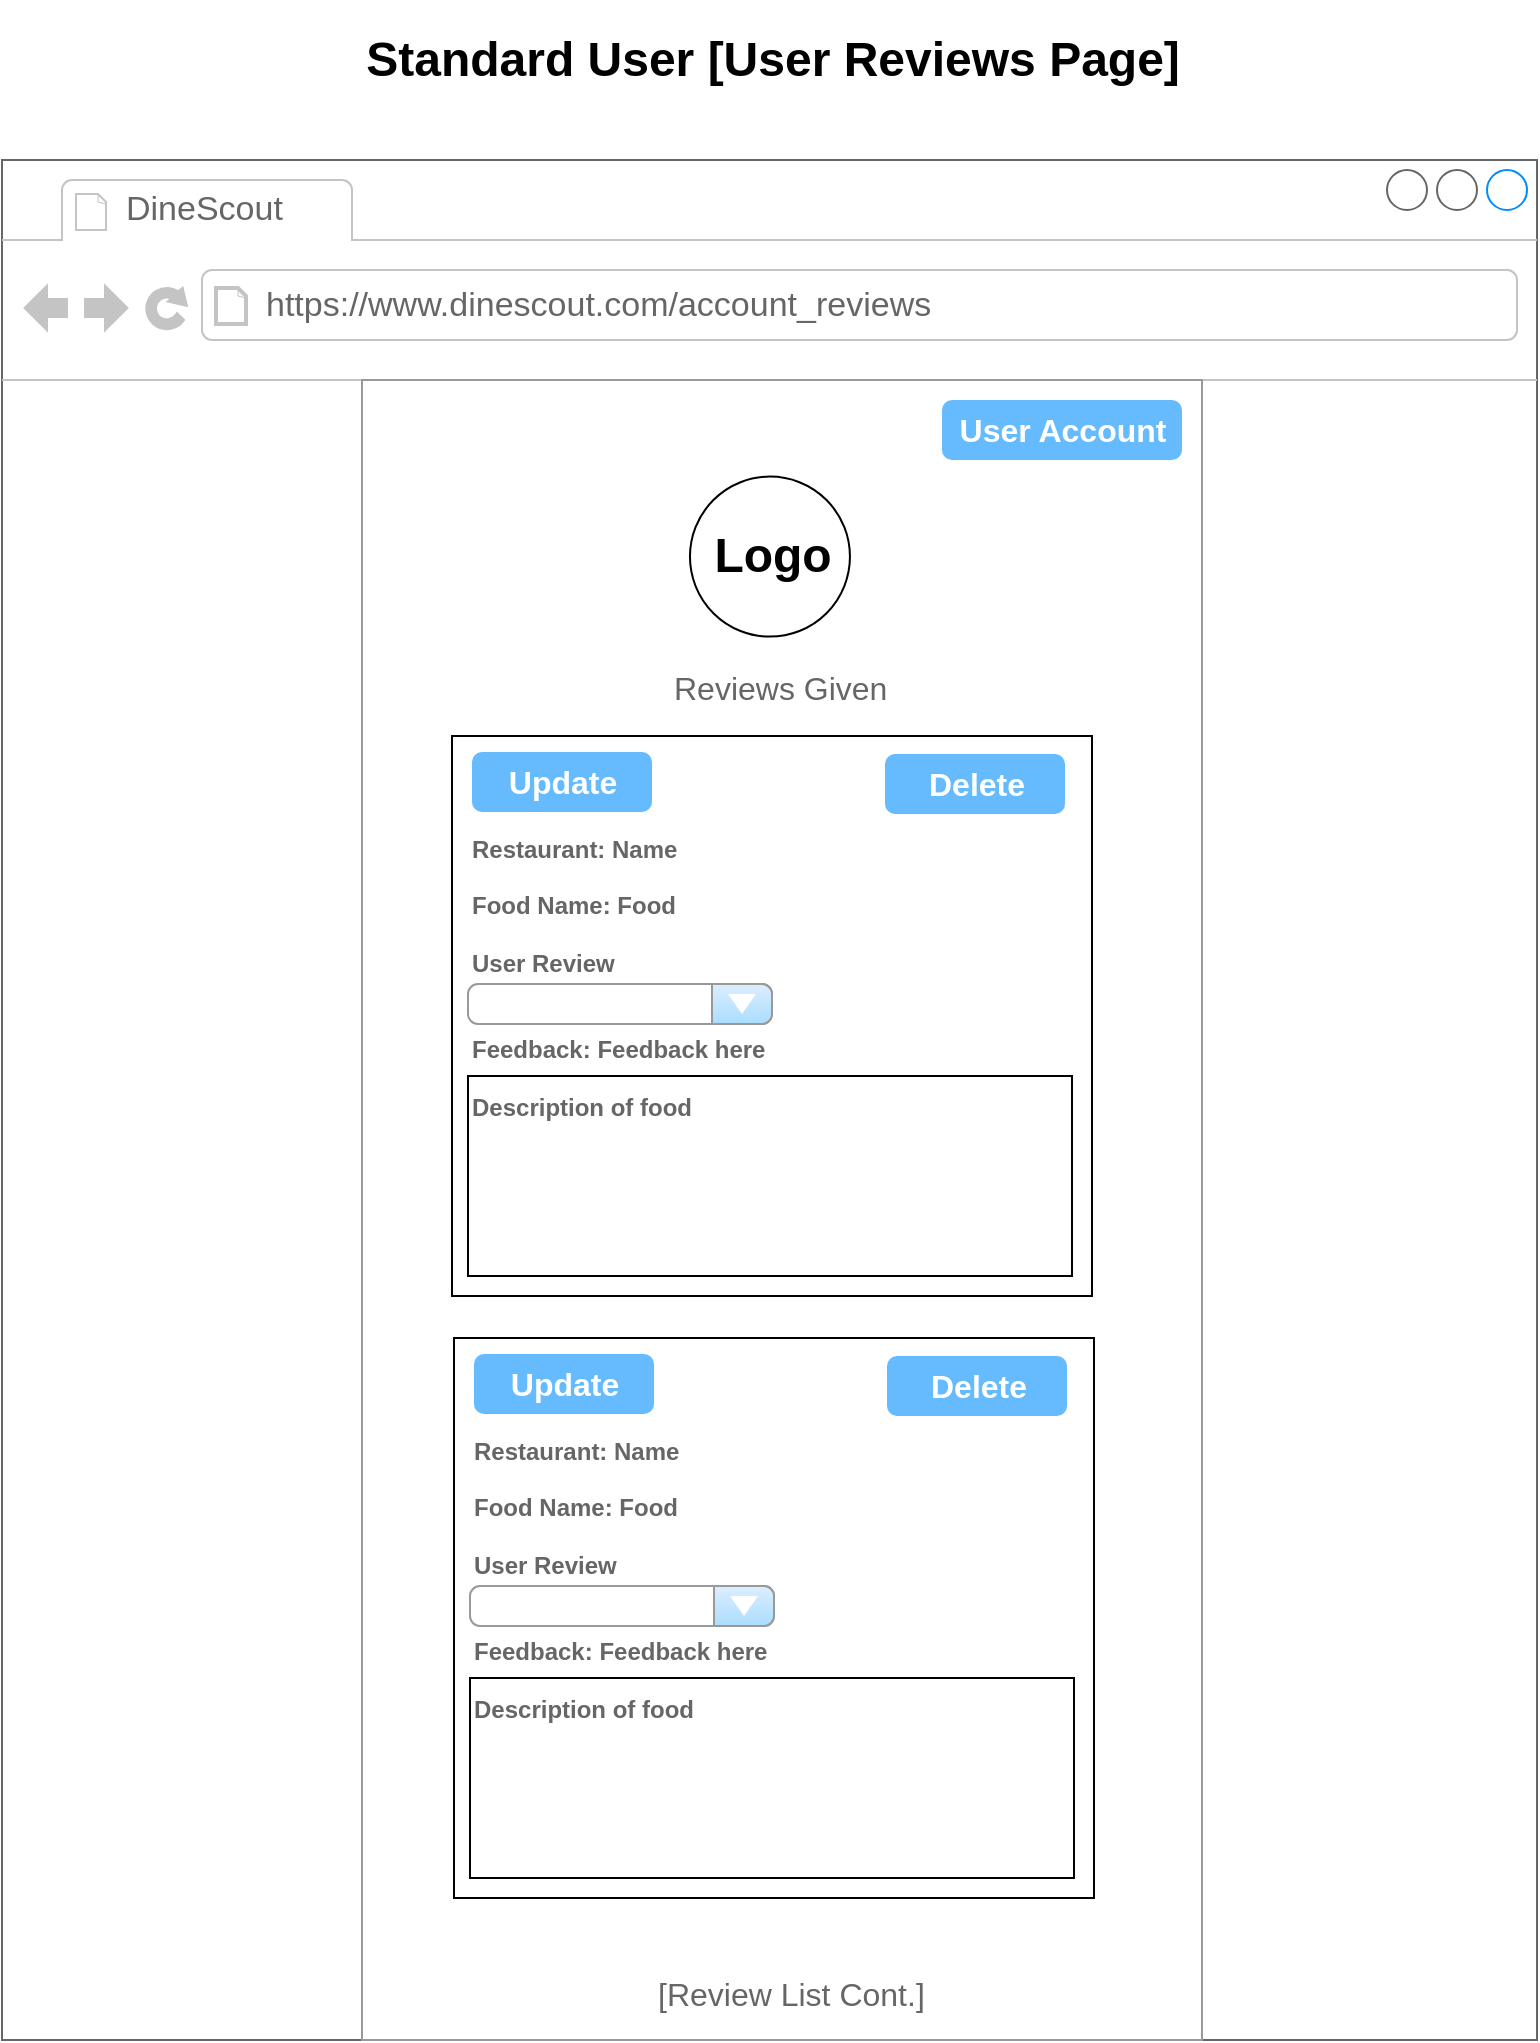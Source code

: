 <mxfile version="24.8.0">
  <diagram name="Page-1" id="Zw5u4bMhJKO7h0vYH44y">
    <mxGraphModel dx="1498" dy="1097" grid="1" gridSize="10" guides="1" tooltips="1" connect="1" arrows="1" fold="1" page="1" pageScale="1" pageWidth="850" pageHeight="1100" math="0" shadow="0">
      <root>
        <mxCell id="0" />
        <mxCell id="1" parent="0" />
        <mxCell id="VHOIvTcwcLYEo2GDgytV-1" value="" style="strokeWidth=1;shadow=0;dashed=0;align=center;html=1;shape=mxgraph.mockup.containers.browserWindow;rSize=0;strokeColor=#666666;strokeColor2=#008cff;strokeColor3=#c4c4c4;mainText=,;recursiveResize=0;" vertex="1" parent="1">
          <mxGeometry x="40" y="120" width="767.5" height="940" as="geometry" />
        </mxCell>
        <mxCell id="VHOIvTcwcLYEo2GDgytV-2" value="DineScout" style="strokeWidth=1;shadow=0;dashed=0;align=center;html=1;shape=mxgraph.mockup.containers.anchor;fontSize=17;fontColor=#666666;align=left;whiteSpace=wrap;" vertex="1" parent="VHOIvTcwcLYEo2GDgytV-1">
          <mxGeometry x="60" y="12" width="110" height="26" as="geometry" />
        </mxCell>
        <mxCell id="VHOIvTcwcLYEo2GDgytV-3" value="https://www.dinescout.com/account_reviews" style="strokeWidth=1;shadow=0;dashed=0;align=center;html=1;shape=mxgraph.mockup.containers.anchor;rSize=0;fontSize=17;fontColor=#666666;align=left;" vertex="1" parent="VHOIvTcwcLYEo2GDgytV-1">
          <mxGeometry x="130" y="60" width="250" height="26" as="geometry" />
        </mxCell>
        <mxCell id="VHOIvTcwcLYEo2GDgytV-4" value="" style="strokeWidth=1;shadow=0;dashed=0;align=center;html=1;shape=mxgraph.mockup.forms.rrect;rSize=0;strokeColor=#999999;fillColor=#ffffff;" vertex="1" parent="VHOIvTcwcLYEo2GDgytV-1">
          <mxGeometry x="180" y="110" width="420" height="830" as="geometry" />
        </mxCell>
        <mxCell id="VHOIvTcwcLYEo2GDgytV-6" value="" style="ellipse;whiteSpace=wrap;html=1;aspect=fixed;" vertex="1" parent="VHOIvTcwcLYEo2GDgytV-4">
          <mxGeometry x="163.98" y="48.303" width="80" height="80" as="geometry" />
        </mxCell>
        <mxCell id="VHOIvTcwcLYEo2GDgytV-7" value="Logo" style="text;strokeColor=none;fillColor=none;html=1;fontSize=24;fontStyle=1;verticalAlign=middle;align=center;" vertex="1" parent="VHOIvTcwcLYEo2GDgytV-4">
          <mxGeometry x="100" y="65.61" width="210" height="45.39" as="geometry" />
        </mxCell>
        <mxCell id="VHOIvTcwcLYEo2GDgytV-8" value="" style="strokeWidth=1;shadow=0;dashed=0;align=center;html=1;shape=mxgraph.mockup.forms.anchor;fontSize=12;fontColor=#666666;align=left;resizeWidth=1;spacingLeft=0;" vertex="1" parent="VHOIvTcwcLYEo2GDgytV-4">
          <mxGeometry x="160.5" y="519" width="115" height="20" as="geometry" />
        </mxCell>
        <mxCell id="VHOIvTcwcLYEo2GDgytV-23" value="" style="strokeWidth=1;shadow=0;dashed=0;align=center;html=1;shape=mxgraph.mockup.forms.anchor;fontSize=12;fontColor=#666666;align=left;resizeWidth=1;spacingLeft=0;" vertex="1" parent="VHOIvTcwcLYEo2GDgytV-4">
          <mxGeometry x="159.5" y="218" width="115" height="20" as="geometry" />
        </mxCell>
        <mxCell id="VHOIvTcwcLYEo2GDgytV-24" value="&lt;span style=&quot;font-size: 16px;&quot;&gt;Reviews Given&lt;/span&gt;" style="strokeWidth=1;shadow=0;dashed=0;align=center;html=1;shape=mxgraph.mockup.forms.anchor;fontSize=12;fontColor=#666666;align=left;resizeWidth=1;spacingLeft=0;" vertex="1" parent="VHOIvTcwcLYEo2GDgytV-4">
          <mxGeometry x="154" y="89" width="210" height="130" as="geometry" />
        </mxCell>
        <mxCell id="VHOIvTcwcLYEo2GDgytV-25" value="" style="rounded=0;whiteSpace=wrap;html=1;" vertex="1" parent="VHOIvTcwcLYEo2GDgytV-4">
          <mxGeometry x="45" y="178" width="320" height="280" as="geometry" />
        </mxCell>
        <mxCell id="VHOIvTcwcLYEo2GDgytV-26" value="" style="strokeWidth=1;shadow=0;dashed=0;align=center;html=1;shape=mxgraph.mockup.forms.comboBox;strokeColor=#999999;fillColor=#ddeeff;align=left;fillColor2=#aaddff;mainText=;fontColor=#666666;fontSize=17;spacingLeft=3;" vertex="1" parent="VHOIvTcwcLYEo2GDgytV-4">
          <mxGeometry x="53" y="302" width="152" height="20" as="geometry" />
        </mxCell>
        <mxCell id="VHOIvTcwcLYEo2GDgytV-27" value="Update" style="strokeWidth=1;shadow=0;dashed=0;align=center;html=1;shape=mxgraph.mockup.forms.rrect;rSize=5;strokeColor=none;fontColor=#ffffff;fillColor=#66bbff;fontSize=16;fontStyle=1;" vertex="1" parent="VHOIvTcwcLYEo2GDgytV-4">
          <mxGeometry x="55" y="186" width="90" height="30" as="geometry" />
        </mxCell>
        <mxCell id="VHOIvTcwcLYEo2GDgytV-28" value="Delete" style="strokeWidth=1;shadow=0;dashed=0;align=center;html=1;shape=mxgraph.mockup.forms.rrect;rSize=5;strokeColor=none;fontColor=#ffffff;fillColor=#66bbff;fontSize=16;fontStyle=1;" vertex="1" parent="VHOIvTcwcLYEo2GDgytV-4">
          <mxGeometry x="261.5" y="187" width="90" height="30" as="geometry" />
        </mxCell>
        <mxCell id="VHOIvTcwcLYEo2GDgytV-29" value="" style="rounded=0;whiteSpace=wrap;html=1;" vertex="1" parent="VHOIvTcwcLYEo2GDgytV-4">
          <mxGeometry x="53" y="348" width="302" height="100" as="geometry" />
        </mxCell>
        <mxCell id="VHOIvTcwcLYEo2GDgytV-30" value="&lt;div&gt;&lt;b&gt;Restaurant: Name&lt;/b&gt;&lt;/div&gt;&lt;div&gt;&lt;b&gt;&lt;br&gt;&lt;/b&gt;&lt;/div&gt;&lt;div&gt;&lt;b&gt;Food Name: Food&lt;/b&gt;&lt;/div&gt;&lt;div&gt;&lt;br&gt;&lt;/div&gt;&lt;div&gt;&lt;b&gt;User Review&lt;/b&gt;&lt;/div&gt;&lt;div&gt;&lt;b&gt;&lt;br&gt;&lt;/b&gt;&lt;/div&gt;&lt;div&gt;&lt;b&gt;&lt;br&gt;&lt;/b&gt;&lt;/div&gt;&lt;div&gt;&lt;b&gt;Feedback: Feedback here&lt;/b&gt;&lt;b&gt;&lt;br&gt;&lt;/b&gt;&lt;/div&gt;&lt;div&gt;&lt;b&gt;&lt;br&gt;&lt;/b&gt;&lt;/div&gt;&lt;div&gt;&lt;b&gt;Description of food&lt;/b&gt;&lt;/div&gt;" style="strokeWidth=1;shadow=0;dashed=0;align=center;html=1;shape=mxgraph.mockup.forms.anchor;fontSize=12;fontColor=#666666;align=left;resizeWidth=1;spacingLeft=0;perimeterSpacing=5;" vertex="1" parent="VHOIvTcwcLYEo2GDgytV-4">
          <mxGeometry x="53" y="243" width="152" height="111" as="geometry" />
        </mxCell>
        <mxCell id="VHOIvTcwcLYEo2GDgytV-10" value="Standard User [User Reviews Page]" style="text;strokeColor=none;fillColor=none;html=1;fontSize=24;fontStyle=1;verticalAlign=middle;align=center;" vertex="1" parent="1">
          <mxGeometry x="375" y="40" width="100" height="60" as="geometry" />
        </mxCell>
        <mxCell id="VHOIvTcwcLYEo2GDgytV-13" value="" style="rounded=0;whiteSpace=wrap;html=1;" vertex="1" parent="1">
          <mxGeometry x="266" y="709" width="320" height="280" as="geometry" />
        </mxCell>
        <mxCell id="VHOIvTcwcLYEo2GDgytV-14" value="" style="strokeWidth=1;shadow=0;dashed=0;align=center;html=1;shape=mxgraph.mockup.forms.comboBox;strokeColor=#999999;fillColor=#ddeeff;align=left;fillColor2=#aaddff;mainText=;fontColor=#666666;fontSize=17;spacingLeft=3;" vertex="1" parent="1">
          <mxGeometry x="274" y="833" width="152" height="20" as="geometry" />
        </mxCell>
        <mxCell id="VHOIvTcwcLYEo2GDgytV-15" value="Update" style="strokeWidth=1;shadow=0;dashed=0;align=center;html=1;shape=mxgraph.mockup.forms.rrect;rSize=5;strokeColor=none;fontColor=#ffffff;fillColor=#66bbff;fontSize=16;fontStyle=1;" vertex="1" parent="1">
          <mxGeometry x="276" y="717" width="90" height="30" as="geometry" />
        </mxCell>
        <mxCell id="VHOIvTcwcLYEo2GDgytV-16" value="Delete" style="strokeWidth=1;shadow=0;dashed=0;align=center;html=1;shape=mxgraph.mockup.forms.rrect;rSize=5;strokeColor=none;fontColor=#ffffff;fillColor=#66bbff;fontSize=16;fontStyle=1;" vertex="1" parent="1">
          <mxGeometry x="482.5" y="718" width="90" height="30" as="geometry" />
        </mxCell>
        <mxCell id="VHOIvTcwcLYEo2GDgytV-17" value="&lt;span style=&quot;font-size: 16px;&quot;&gt;[Review List Cont.]&lt;/span&gt;" style="strokeWidth=1;shadow=0;dashed=0;align=center;html=1;shape=mxgraph.mockup.forms.anchor;fontSize=12;fontColor=#666666;align=left;resizeWidth=1;spacingLeft=0;" vertex="1" parent="1">
          <mxGeometry x="366.25" y="1027" width="70" height="20" as="geometry" />
        </mxCell>
        <mxCell id="VHOIvTcwcLYEo2GDgytV-19" value="" style="rounded=0;whiteSpace=wrap;html=1;" vertex="1" parent="1">
          <mxGeometry x="274" y="879" width="302" height="100" as="geometry" />
        </mxCell>
        <mxCell id="VHOIvTcwcLYEo2GDgytV-20" value="&lt;div&gt;&lt;b&gt;Restaurant: Name&lt;/b&gt;&lt;/div&gt;&lt;div&gt;&lt;b&gt;&lt;br&gt;&lt;/b&gt;&lt;/div&gt;&lt;div&gt;&lt;b&gt;Food Name: Food&lt;/b&gt;&lt;/div&gt;&lt;div&gt;&lt;br&gt;&lt;/div&gt;&lt;div&gt;&lt;b&gt;User Review&lt;/b&gt;&lt;/div&gt;&lt;div&gt;&lt;b&gt;&lt;br&gt;&lt;/b&gt;&lt;/div&gt;&lt;div&gt;&lt;b&gt;&lt;br&gt;&lt;/b&gt;&lt;/div&gt;&lt;div&gt;&lt;b&gt;Feedback: Feedback here&lt;/b&gt;&lt;b&gt;&lt;br&gt;&lt;/b&gt;&lt;/div&gt;&lt;div&gt;&lt;b&gt;&lt;br&gt;&lt;/b&gt;&lt;/div&gt;&lt;div&gt;&lt;b&gt;Description of food&lt;/b&gt;&lt;/div&gt;" style="strokeWidth=1;shadow=0;dashed=0;align=center;html=1;shape=mxgraph.mockup.forms.anchor;fontSize=12;fontColor=#666666;align=left;resizeWidth=1;spacingLeft=0;perimeterSpacing=5;" vertex="1" parent="1">
          <mxGeometry x="274" y="774" width="152" height="111" as="geometry" />
        </mxCell>
        <mxCell id="VHOIvTcwcLYEo2GDgytV-31" value="User Account" style="strokeWidth=1;shadow=0;dashed=0;align=center;html=1;shape=mxgraph.mockup.forms.rrect;rSize=5;strokeColor=none;fontColor=#ffffff;fillColor=#66bbff;fontSize=16;fontStyle=1;" vertex="1" parent="1">
          <mxGeometry x="510" y="240" width="120" height="30" as="geometry" />
        </mxCell>
      </root>
    </mxGraphModel>
  </diagram>
</mxfile>
